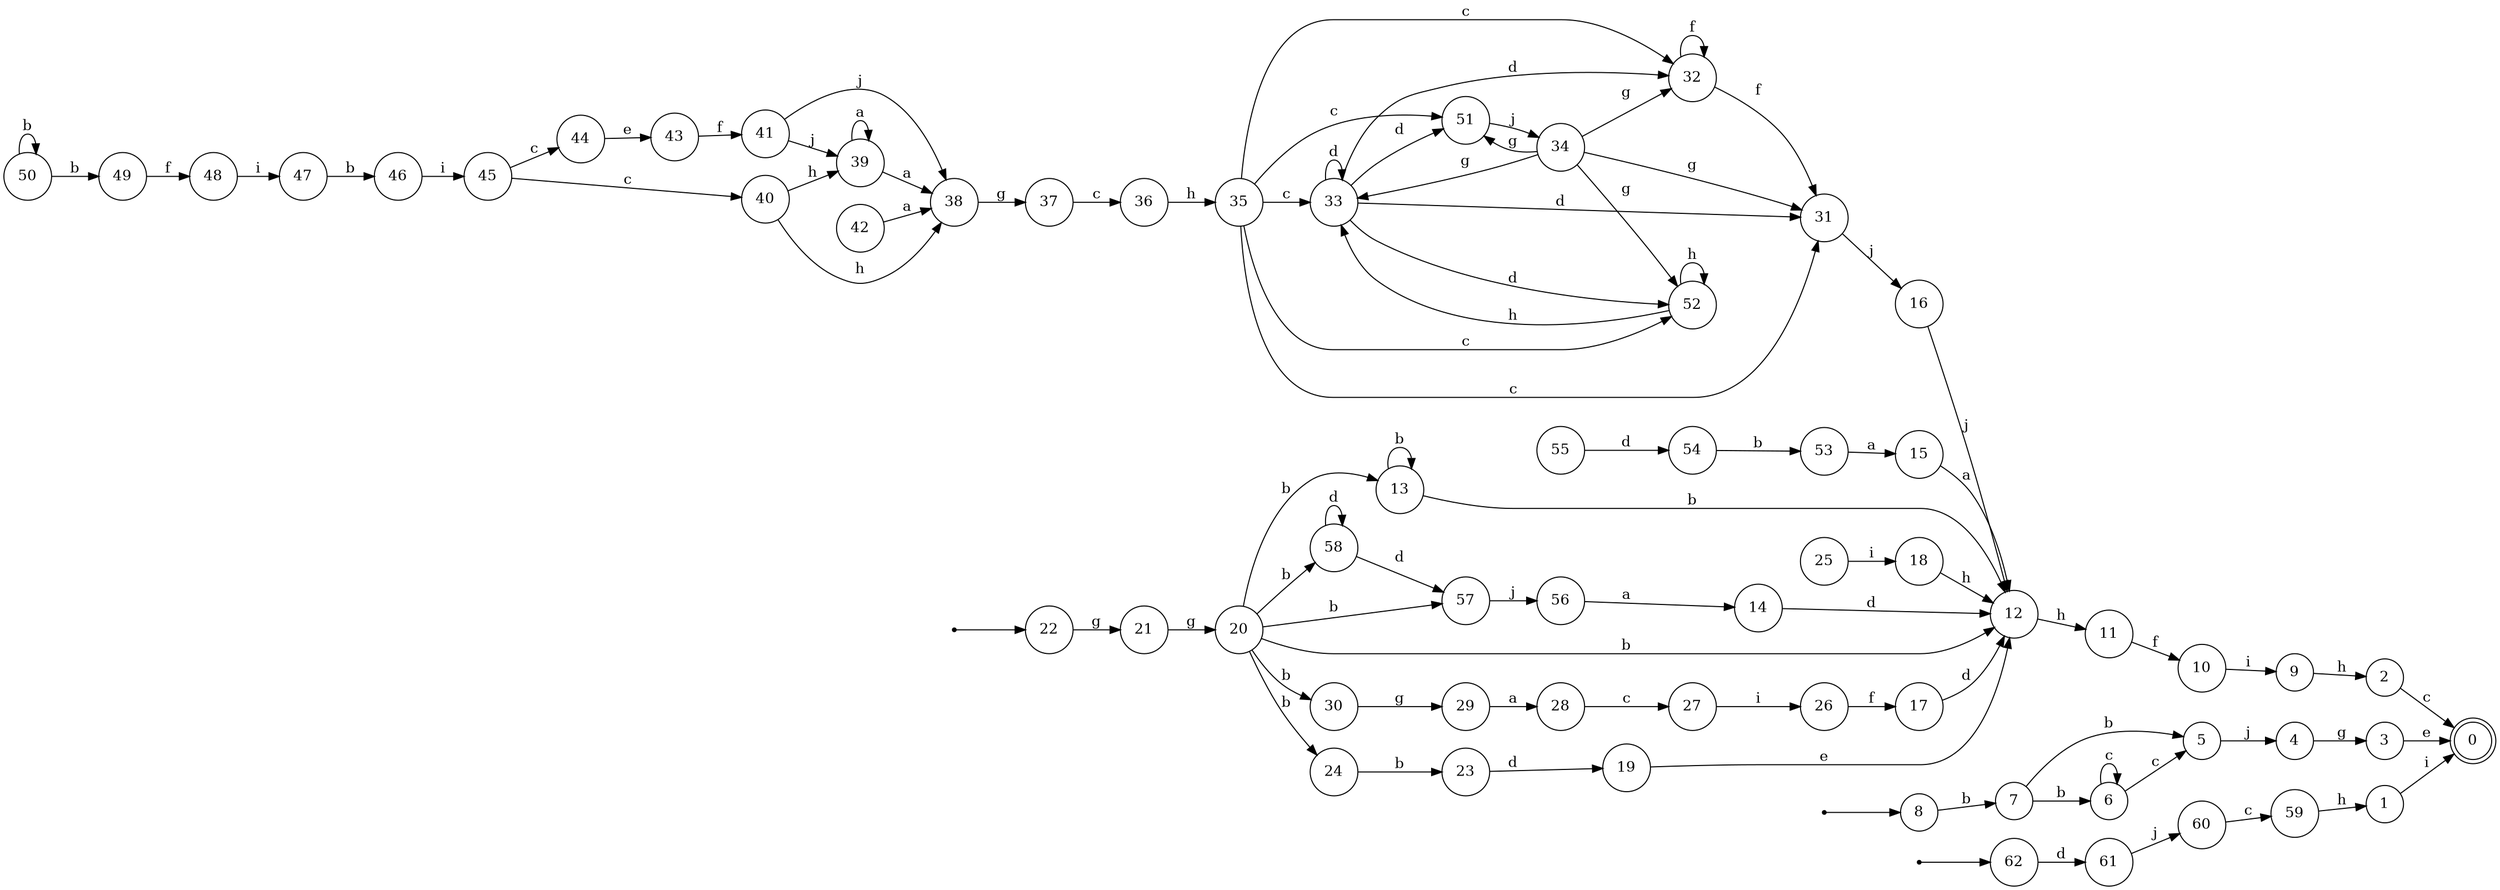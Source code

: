 digraph {
	rankdir = LR;
	size = "30,20";
	node [shape = point]; "dummy0"
	node [shape = circle]; "62"
	"dummy0" -> "62";
	node [shape = point]; "dummy1"
	node [shape = circle]; "22"
	"dummy1" -> "22";
	node [shape = point]; "dummy2"
	node [shape = circle]; "8"
	"dummy2" -> "8";
	node [shape = circle]; "35";
	node [shape = circle]; "53";
	node [shape = circle]; "49";
	node [shape = circle]; "38";
	node [shape = circle]; "61";
	node [shape = circle]; "43";
	node [shape = circle]; "2";
	node [shape = circle]; "50";
	node [shape = circle]; "21";
	node [shape = circle]; "3";
	node [shape = circle]; "36";
	node [shape = circle]; "11";
	node [shape = doublecircle]; "0";
	node [shape = circle]; "15";
	node [shape = circle]; "23";
	node [shape = circle]; "58";
	node [shape = circle]; "9";
	node [shape = circle]; "7";
	node [shape = circle]; "25";
	node [shape = circle]; "60";
	node [shape = circle]; "33";
	node [shape = circle]; "51";
	node [shape = circle]; "59";
	node [shape = circle]; "18";
	node [shape = circle]; "55";
	node [shape = circle]; "54";
	node [shape = circle]; "28";
	node [shape = circle]; "41";
	node [shape = circle]; "32";
	node [shape = circle]; "13";
	node [shape = circle]; "56";
	node [shape = circle]; "57";
	node [shape = circle]; "5";
	node [shape = circle]; "40";
	node [shape = circle]; "16";
	node [shape = circle]; "4";
	node [shape = circle]; "26";
	node [shape = circle]; "42";
	node [shape = circle]; "6";
	node [shape = circle]; "27";
	node [shape = circle]; "12";
	node [shape = circle]; "31";
	node [shape = circle]; "37";
	node [shape = circle]; "14";
	node [shape = circle]; "1";
	node [shape = circle]; "30";
	node [shape = circle]; "52";
	node [shape = circle]; "46";
	node [shape = circle]; "29";
	node [shape = circle]; "44";
	node [shape = circle]; "48";
	node [shape = circle]; "20";
	node [shape = circle]; "24";
	node [shape = circle]; "47";
	node [shape = circle]; "39";
	node [shape = circle]; "34";
	node [shape = circle]; "17";
	node [shape = circle]; "19";
	node [shape = circle]; "10";
	node [shape = circle]; "45";
	"51" -> "34" [label = "j"];
	"1" -> "0" [label = "i"];
	"42" -> "38" [label = "a"];
	"28" -> "27" [label = "c"];
	"59" -> "1" [label = "h"];
	"13" -> "13" [label = "b"];
	"13" -> "12" [label = "b"];
	"49" -> "48" [label = "f"];
	"12" -> "11" [label = "h"];
	"16" -> "12" [label = "j"];
	"44" -> "43" [label = "e"];
	"36" -> "35" [label = "h"];
	"55" -> "54" [label = "d"];
	"4" -> "3" [label = "g"];
	"7" -> "6" [label = "b"];
	"7" -> "5" [label = "b"];
	"27" -> "26" [label = "i"];
	"58" -> "58" [label = "d"];
	"58" -> "57" [label = "d"];
	"24" -> "23" [label = "b"];
	"43" -> "41" [label = "f"];
	"35" -> "31" [label = "c"];
	"35" -> "52" [label = "c"];
	"35" -> "32" [label = "c"];
	"35" -> "51" [label = "c"];
	"35" -> "33" [label = "c"];
	"53" -> "15" [label = "a"];
	"18" -> "12" [label = "h"];
	"11" -> "10" [label = "f"];
	"30" -> "29" [label = "g"];
	"34" -> "52" [label = "g"];
	"34" -> "31" [label = "g"];
	"34" -> "32" [label = "g"];
	"34" -> "51" [label = "g"];
	"34" -> "33" [label = "g"];
	"2" -> "0" [label = "c"];
	"39" -> "38" [label = "a"];
	"39" -> "39" [label = "a"];
	"10" -> "9" [label = "i"];
	"37" -> "36" [label = "c"];
	"54" -> "53" [label = "b"];
	"17" -> "12" [label = "d"];
	"29" -> "28" [label = "a"];
	"22" -> "21" [label = "g"];
	"46" -> "45" [label = "i"];
	"32" -> "32" [label = "f"];
	"32" -> "31" [label = "f"];
	"26" -> "17" [label = "f"];
	"3" -> "0" [label = "e"];
	"31" -> "16" [label = "j"];
	"56" -> "14" [label = "a"];
	"41" -> "39" [label = "j"];
	"41" -> "38" [label = "j"];
	"5" -> "4" [label = "j"];
	"14" -> "12" [label = "d"];
	"52" -> "52" [label = "h"];
	"52" -> "33" [label = "h"];
	"40" -> "39" [label = "h"];
	"40" -> "38" [label = "h"];
	"50" -> "50" [label = "b"];
	"50" -> "49" [label = "b"];
	"61" -> "60" [label = "j"];
	"19" -> "12" [label = "e"];
	"47" -> "46" [label = "b"];
	"9" -> "2" [label = "h"];
	"6" -> "6" [label = "c"];
	"6" -> "5" [label = "c"];
	"57" -> "56" [label = "j"];
	"15" -> "12" [label = "a"];
	"25" -> "18" [label = "i"];
	"21" -> "20" [label = "g"];
	"8" -> "7" [label = "b"];
	"23" -> "19" [label = "d"];
	"48" -> "47" [label = "i"];
	"60" -> "59" [label = "c"];
	"62" -> "61" [label = "d"];
	"33" -> "33" [label = "d"];
	"33" -> "52" [label = "d"];
	"33" -> "31" [label = "d"];
	"33" -> "32" [label = "d"];
	"33" -> "51" [label = "d"];
	"45" -> "44" [label = "c"];
	"45" -> "40" [label = "c"];
	"20" -> "13" [label = "b"];
	"20" -> "57" [label = "b"];
	"20" -> "24" [label = "b"];
	"20" -> "58" [label = "b"];
	"20" -> "30" [label = "b"];
	"20" -> "12" [label = "b"];
	"38" -> "37" [label = "g"];
}